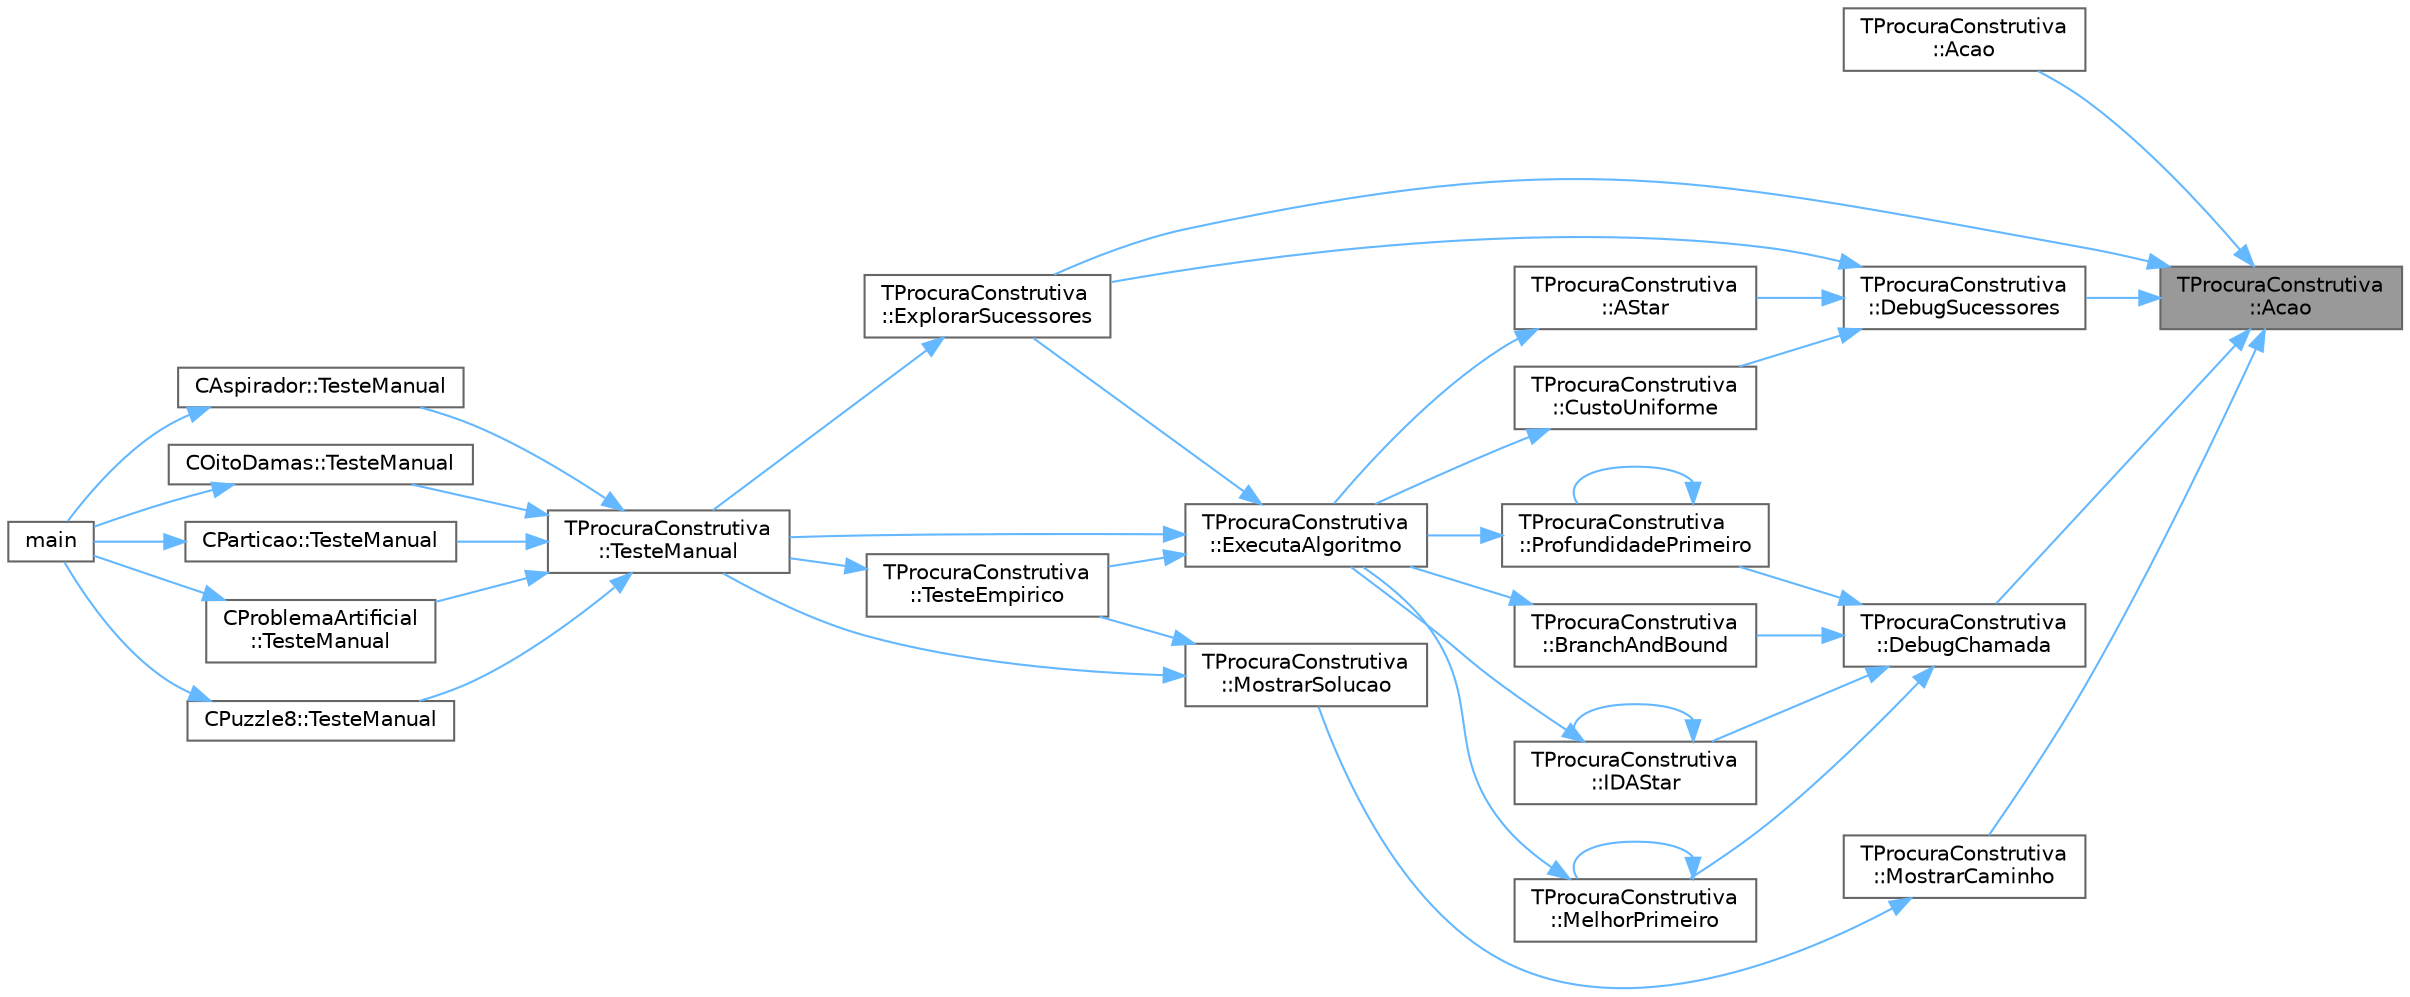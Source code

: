 digraph "TProcuraConstrutiva::Acao"
{
 // LATEX_PDF_SIZE
  bgcolor="transparent";
  edge [fontname=Helvetica,fontsize=10,labelfontname=Helvetica,labelfontsize=10];
  node [fontname=Helvetica,fontsize=10,shape=box,height=0.2,width=0.4];
  rankdir="RL";
  Node1 [id="Node000001",label="TProcuraConstrutiva\l::Acao",height=0.2,width=0.4,color="gray40", fillcolor="grey60", style="filled", fontcolor="black",tooltip="Retorna a ação (movimento, passo, jogada, lance, etc.) que gerou o sucessor."];
  Node1 -> Node2 [id="edge40_Node000001_Node000002",dir="back",color="steelblue1",style="solid",tooltip=" "];
  Node2 [id="Node000002",label="TProcuraConstrutiva\l::Acao",height=0.2,width=0.4,color="grey40", fillcolor="white", style="filled",URL="$group__RedefinicaoOpcional.html#gacccf4fbb52126ba19bfc456c0c6d5214",tooltip="Executa a ação (movimento, passo, jogada, lance, etc.) no estado atual."];
  Node1 -> Node3 [id="edge41_Node000001_Node000003",dir="back",color="steelblue1",style="solid",tooltip=" "];
  Node3 [id="Node000003",label="TProcuraConstrutiva\l::DebugChamada",height=0.2,width=0.4,color="grey40", fillcolor="white", style="filled",URL="$classTProcuraConstrutiva.html#a6962c0cf7350a211ae74b00768d9c232",tooltip=" "];
  Node3 -> Node4 [id="edge42_Node000003_Node000004",dir="back",color="steelblue1",style="solid",tooltip=" "];
  Node4 [id="Node000004",label="TProcuraConstrutiva\l::BranchAndBound",height=0.2,width=0.4,color="grey40", fillcolor="white", style="filled",URL="$group__ProcurasInformadas.html#gafe804dbf6cabda9e627500c2d4f8aafd",tooltip="Executa o algoritmo Branch-and-Bound, um algoritmo informado."];
  Node4 -> Node5 [id="edge43_Node000004_Node000005",dir="back",color="steelblue1",style="solid",tooltip=" "];
  Node5 [id="Node000005",label="TProcuraConstrutiva\l::ExecutaAlgoritmo",height=0.2,width=0.4,color="grey40", fillcolor="white", style="filled",URL="$group__RedefinicaoOpcional.html#gae52871eb18c8ae656a2174acf43b3bb3",tooltip="Executa o algoritmo com os parametros atuais."];
  Node5 -> Node6 [id="edge44_Node000005_Node000006",dir="back",color="steelblue1",style="solid",tooltip=" "];
  Node6 [id="Node000006",label="TProcuraConstrutiva\l::ExplorarSucessores",height=0.2,width=0.4,color="grey40", fillcolor="white", style="filled",URL="$classTProcuraConstrutiva.html#ab5639efca5e48b564a8bdd9ec23a8955",tooltip=" "];
  Node6 -> Node7 [id="edge45_Node000006_Node000007",dir="back",color="steelblue1",style="solid",tooltip=" "];
  Node7 [id="Node000007",label="TProcuraConstrutiva\l::TesteManual",height=0.2,width=0.4,color="grey40", fillcolor="white", style="filled",URL="$group__RedefinicaoMandatoria.html#ga843a501e25cbaff7eb51d8d29995be3a",tooltip="Inicializa a interação com o utilizador."];
  Node7 -> Node8 [id="edge46_Node000007_Node000008",dir="back",color="steelblue1",style="solid",tooltip=" "];
  Node8 [id="Node000008",label="CAspirador::TesteManual",height=0.2,width=0.4,color="grey40", fillcolor="white", style="filled",URL="$classCAspirador.html#a718c8187439940dec18a46a9e9e024e3",tooltip="Inicializa a interação com o utilizador."];
  Node8 -> Node9 [id="edge47_Node000008_Node000009",dir="back",color="steelblue1",style="solid",tooltip=" "];
  Node9 [id="Node000009",label="main",height=0.2,width=0.4,color="grey40", fillcolor="white", style="filled",URL="$teste_8cpp.html#a0ddf1224851353fc92bfbff6f499fa97",tooltip=" "];
  Node7 -> Node10 [id="edge48_Node000007_Node000010",dir="back",color="steelblue1",style="solid",tooltip=" "];
  Node10 [id="Node000010",label="COitoDamas::TesteManual",height=0.2,width=0.4,color="grey40", fillcolor="white", style="filled",URL="$classCOitoDamas.html#a0fb443165d257ac17fc8cf5bc870404d",tooltip="Inicializa a interação com o utilizador."];
  Node10 -> Node9 [id="edge49_Node000010_Node000009",dir="back",color="steelblue1",style="solid",tooltip=" "];
  Node7 -> Node11 [id="edge50_Node000007_Node000011",dir="back",color="steelblue1",style="solid",tooltip=" "];
  Node11 [id="Node000011",label="CParticao::TesteManual",height=0.2,width=0.4,color="grey40", fillcolor="white", style="filled",URL="$classCParticao.html#aa4d328b9944991f3fc52ce0726111865",tooltip="Inicializa a interação com o utilizador."];
  Node11 -> Node9 [id="edge51_Node000011_Node000009",dir="back",color="steelblue1",style="solid",tooltip=" "];
  Node7 -> Node12 [id="edge52_Node000007_Node000012",dir="back",color="steelblue1",style="solid",tooltip=" "];
  Node12 [id="Node000012",label="CProblemaArtificial\l::TesteManual",height=0.2,width=0.4,color="grey40", fillcolor="white", style="filled",URL="$classCProblemaArtificial.html#abaad629eb538177261df40e1e27e92ed",tooltip="Inicializa a interação com o utilizador."];
  Node12 -> Node9 [id="edge53_Node000012_Node000009",dir="back",color="steelblue1",style="solid",tooltip=" "];
  Node7 -> Node13 [id="edge54_Node000007_Node000013",dir="back",color="steelblue1",style="solid",tooltip=" "];
  Node13 [id="Node000013",label="CPuzzle8::TesteManual",height=0.2,width=0.4,color="grey40", fillcolor="white", style="filled",URL="$classCPuzzle8.html#a06d2a8f5d7e3670eb6ee75d7a72b0265",tooltip="Inicializa a interação com o utilizador."];
  Node13 -> Node9 [id="edge55_Node000013_Node000009",dir="back",color="steelblue1",style="solid",tooltip=" "];
  Node5 -> Node14 [id="edge56_Node000005_Node000014",dir="back",color="steelblue1",style="solid",tooltip=" "];
  Node14 [id="Node000014",label="TProcuraConstrutiva\l::TesteEmpirico",height=0.2,width=0.4,color="grey40", fillcolor="white", style="filled",URL="$group__RedefinicaoOpcional.html#gab2fca28035f165ce7c1d40acbfc8c971",tooltip="Executa testes empíricos, em todas as configurações guardadas, nas instâncias selecionadas."];
  Node14 -> Node7 [id="edge57_Node000014_Node000007",dir="back",color="steelblue1",style="solid",tooltip=" "];
  Node5 -> Node7 [id="edge58_Node000005_Node000007",dir="back",color="steelblue1",style="solid",tooltip=" "];
  Node3 -> Node15 [id="edge59_Node000003_Node000015",dir="back",color="steelblue1",style="solid",tooltip=" "];
  Node15 [id="Node000015",label="TProcuraConstrutiva\l::IDAStar",height=0.2,width=0.4,color="grey40", fillcolor="white", style="filled",URL="$group__ProcurasInformadas.html#gae77f9608e7988052377d7025bee7c4e8",tooltip="Executa a procura IDA*, algoritmo informado."];
  Node15 -> Node5 [id="edge60_Node000015_Node000005",dir="back",color="steelblue1",style="solid",tooltip=" "];
  Node15 -> Node15 [id="edge61_Node000015_Node000015",dir="back",color="steelblue1",style="solid",tooltip=" "];
  Node3 -> Node16 [id="edge62_Node000003_Node000016",dir="back",color="steelblue1",style="solid",tooltip=" "];
  Node16 [id="Node000016",label="TProcuraConstrutiva\l::MelhorPrimeiro",height=0.2,width=0.4,color="grey40", fillcolor="white", style="filled",URL="$group__ProcurasInformadas.html#gaebb84182343041bc276e4ceceb4b13aa",tooltip="Executa a procura melhor primeiro, algoritmo informado."];
  Node16 -> Node5 [id="edge63_Node000016_Node000005",dir="back",color="steelblue1",style="solid",tooltip=" "];
  Node16 -> Node16 [id="edge64_Node000016_Node000016",dir="back",color="steelblue1",style="solid",tooltip=" "];
  Node3 -> Node17 [id="edge65_Node000003_Node000017",dir="back",color="steelblue1",style="solid",tooltip=" "];
  Node17 [id="Node000017",label="TProcuraConstrutiva\l::ProfundidadePrimeiro",height=0.2,width=0.4,color="grey40", fillcolor="white", style="filled",URL="$group__ProcurasCegas.html#gaf00d9776f6b25d56138efb6725b86228",tooltip="Executa a procura em profundidade primeiro, algoritmo cego."];
  Node17 -> Node5 [id="edge66_Node000017_Node000005",dir="back",color="steelblue1",style="solid",tooltip=" "];
  Node17 -> Node17 [id="edge67_Node000017_Node000017",dir="back",color="steelblue1",style="solid",tooltip=" "];
  Node1 -> Node18 [id="edge68_Node000001_Node000018",dir="back",color="steelblue1",style="solid",tooltip=" "];
  Node18 [id="Node000018",label="TProcuraConstrutiva\l::DebugSucessores",height=0.2,width=0.4,color="grey40", fillcolor="white", style="filled",URL="$classTProcuraConstrutiva.html#a08aa14ddc895426b2ce3df4d763cbbd7",tooltip=" "];
  Node18 -> Node19 [id="edge69_Node000018_Node000019",dir="back",color="steelblue1",style="solid",tooltip=" "];
  Node19 [id="Node000019",label="TProcuraConstrutiva\l::AStar",height=0.2,width=0.4,color="grey40", fillcolor="white", style="filled",URL="$group__ProcurasInformadas.html#ga37dd78e1a9a6742700728135f81964b4",tooltip="Executa a procura A*, algoritmo informado."];
  Node19 -> Node5 [id="edge70_Node000019_Node000005",dir="back",color="steelblue1",style="solid",tooltip=" "];
  Node18 -> Node20 [id="edge71_Node000018_Node000020",dir="back",color="steelblue1",style="solid",tooltip=" "];
  Node20 [id="Node000020",label="TProcuraConstrutiva\l::CustoUniforme",height=0.2,width=0.4,color="grey40", fillcolor="white", style="filled",URL="$group__ProcurasCegas.html#ga2343fafdecfd55b69c0ffb71e8f9426b",tooltip="Executa a procura por custo uniforme, algoritmo cego."];
  Node20 -> Node5 [id="edge72_Node000020_Node000005",dir="back",color="steelblue1",style="solid",tooltip=" "];
  Node18 -> Node6 [id="edge73_Node000018_Node000006",dir="back",color="steelblue1",style="solid",tooltip=" "];
  Node1 -> Node6 [id="edge74_Node000001_Node000006",dir="back",color="steelblue1",style="solid",tooltip=" "];
  Node1 -> Node21 [id="edge75_Node000001_Node000021",dir="back",color="steelblue1",style="solid",tooltip=" "];
  Node21 [id="Node000021",label="TProcuraConstrutiva\l::MostrarCaminho",height=0.2,width=0.4,color="grey40", fillcolor="white", style="filled",URL="$classTProcuraConstrutiva.html#a51a3757ad4f4041833c7957276d76ab9",tooltip=" "];
  Node21 -> Node22 [id="edge76_Node000021_Node000022",dir="back",color="steelblue1",style="solid",tooltip=" "];
  Node22 [id="Node000022",label="TProcuraConstrutiva\l::MostrarSolucao",height=0.2,width=0.4,color="grey40", fillcolor="white", style="filled",URL="$group__RedefinicaoOpcional.html#ga74b4c5766a2b65bdb4c3019523c1508f",tooltip="Mostrar solução, seja um caminho ou o próprio estado."];
  Node22 -> Node14 [id="edge77_Node000022_Node000014",dir="back",color="steelblue1",style="solid",tooltip=" "];
  Node22 -> Node7 [id="edge78_Node000022_Node000007",dir="back",color="steelblue1",style="solid",tooltip=" "];
}
